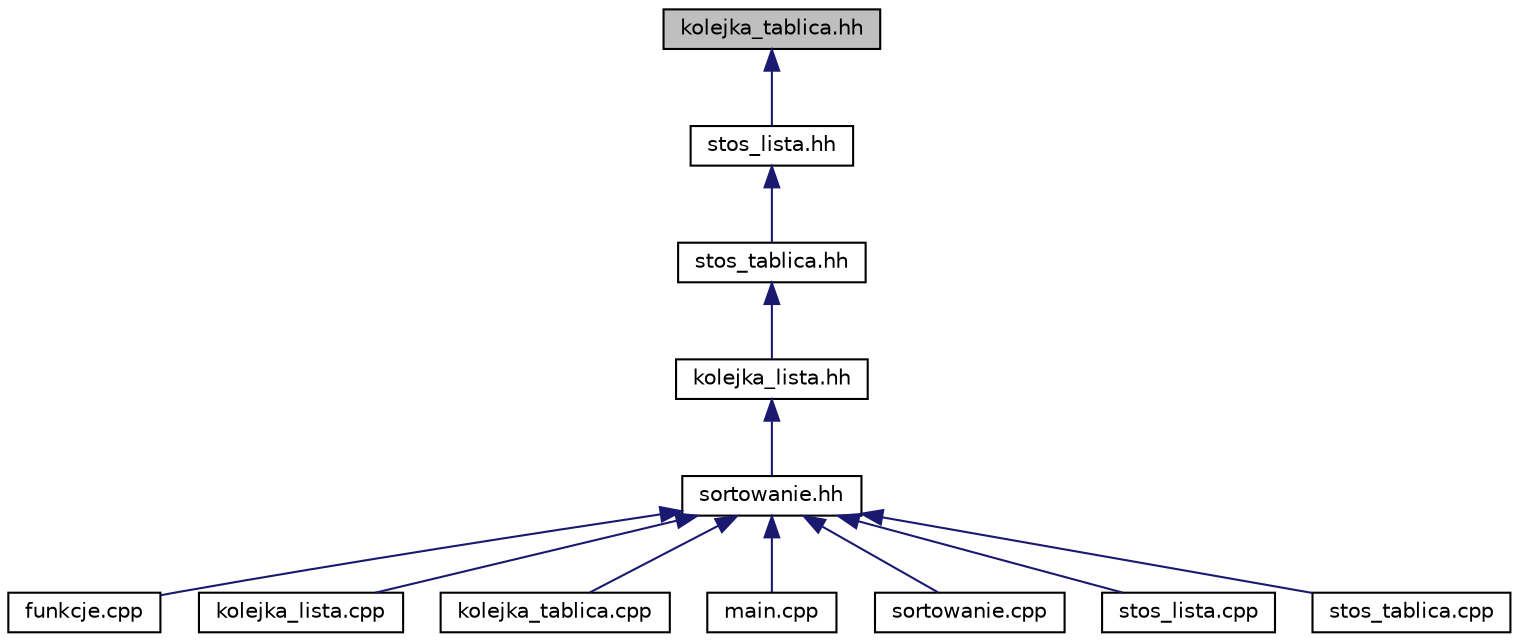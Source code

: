 digraph G
{
  edge [fontname="Helvetica",fontsize="10",labelfontname="Helvetica",labelfontsize="10"];
  node [fontname="Helvetica",fontsize="10",shape=record];
  Node1 [label="kolejka_tablica.hh",height=0.2,width=0.4,color="black", fillcolor="grey75", style="filled" fontcolor="black"];
  Node1 -> Node2 [dir="back",color="midnightblue",fontsize="10",style="solid"];
  Node2 [label="stos_lista.hh",height=0.2,width=0.4,color="black", fillcolor="white", style="filled",URL="$stos__lista_8hh.html",tooltip="Zawiera deklaracje metod, klase Stos_lista oraz instrukcje zalaczenia bibliotek."];
  Node2 -> Node3 [dir="back",color="midnightblue",fontsize="10",style="solid"];
  Node3 [label="stos_tablica.hh",height=0.2,width=0.4,color="black", fillcolor="white", style="filled",URL="$stos__tablica_8hh.html",tooltip="Zawiera deklaracje metod, klase Stos_lista oraz instrukcje zalaczenia bibliotek."];
  Node3 -> Node4 [dir="back",color="midnightblue",fontsize="10",style="solid"];
  Node4 [label="kolejka_lista.hh",height=0.2,width=0.4,color="black", fillcolor="white", style="filled",URL="$kolejka__lista_8hh.html",tooltip="Zawiera deklaracje metod, klase Kolejka_lista oraz instrukcje zalaczenia bibliotek."];
  Node4 -> Node5 [dir="back",color="midnightblue",fontsize="10",style="solid"];
  Node5 [label="sortowanie.hh",height=0.2,width=0.4,color="black", fillcolor="white", style="filled",URL="$sortowanie_8hh.html",tooltip="Zawiera deklaracje funkcji sortujacych oraz instrukcje zalaczenia bibliotek."];
  Node5 -> Node6 [dir="back",color="midnightblue",fontsize="10",style="solid"];
  Node6 [label="funkcje.cpp",height=0.2,width=0.4,color="black", fillcolor="white", style="filled",URL="$funkcje_8cpp.html",tooltip="Zawiera definicje funkcji uzytych w programie."];
  Node5 -> Node7 [dir="back",color="midnightblue",fontsize="10",style="solid"];
  Node7 [label="kolejka_lista.cpp",height=0.2,width=0.4,color="black", fillcolor="white", style="filled",URL="$kolejka__lista_8cpp.html",tooltip="Zawiera definicje funkcji uzywanych przez kolejke zaimplementowana przy pomocy listy - klasa Kolejka_..."];
  Node5 -> Node8 [dir="back",color="midnightblue",fontsize="10",style="solid"];
  Node8 [label="kolejka_tablica.cpp",height=0.2,width=0.4,color="black", fillcolor="white", style="filled",URL="$kolejka__tablica_8cpp.html",tooltip="Zawiera definicje funkcji uzywanych przez kolejke zaimplementowana przy pomocy tablicy - klasa Kolejk..."];
  Node5 -> Node9 [dir="back",color="midnightblue",fontsize="10",style="solid"];
  Node9 [label="main.cpp",height=0.2,width=0.4,color="black", fillcolor="white", style="filled",URL="$main_8cpp.html",tooltip="Zawiera definicje glownej funkcji programu."];
  Node5 -> Node10 [dir="back",color="midnightblue",fontsize="10",style="solid"];
  Node10 [label="sortowanie.cpp",height=0.2,width=0.4,color="black", fillcolor="white", style="filled",URL="$sortowanie_8cpp.html",tooltip="Zawiera definicje funkcji uzytych w algorytmach sortujacych."];
  Node5 -> Node11 [dir="back",color="midnightblue",fontsize="10",style="solid"];
  Node11 [label="stos_lista.cpp",height=0.2,width=0.4,color="black", fillcolor="white", style="filled",URL="$stos__lista_8cpp.html",tooltip="Zawiera definicje funkcji uzywanych przez stos zaimplementowana przy pomocy listy - klasa Stos_lista..."];
  Node5 -> Node12 [dir="back",color="midnightblue",fontsize="10",style="solid"];
  Node12 [label="stos_tablica.cpp",height=0.2,width=0.4,color="black", fillcolor="white", style="filled",URL="$stos__tablica_8cpp.html",tooltip="Zawiera definicje funkcji uzywanych przez stos zaimplementowana przy pomocy tablicy - klasa Stos_tabl..."];
}
